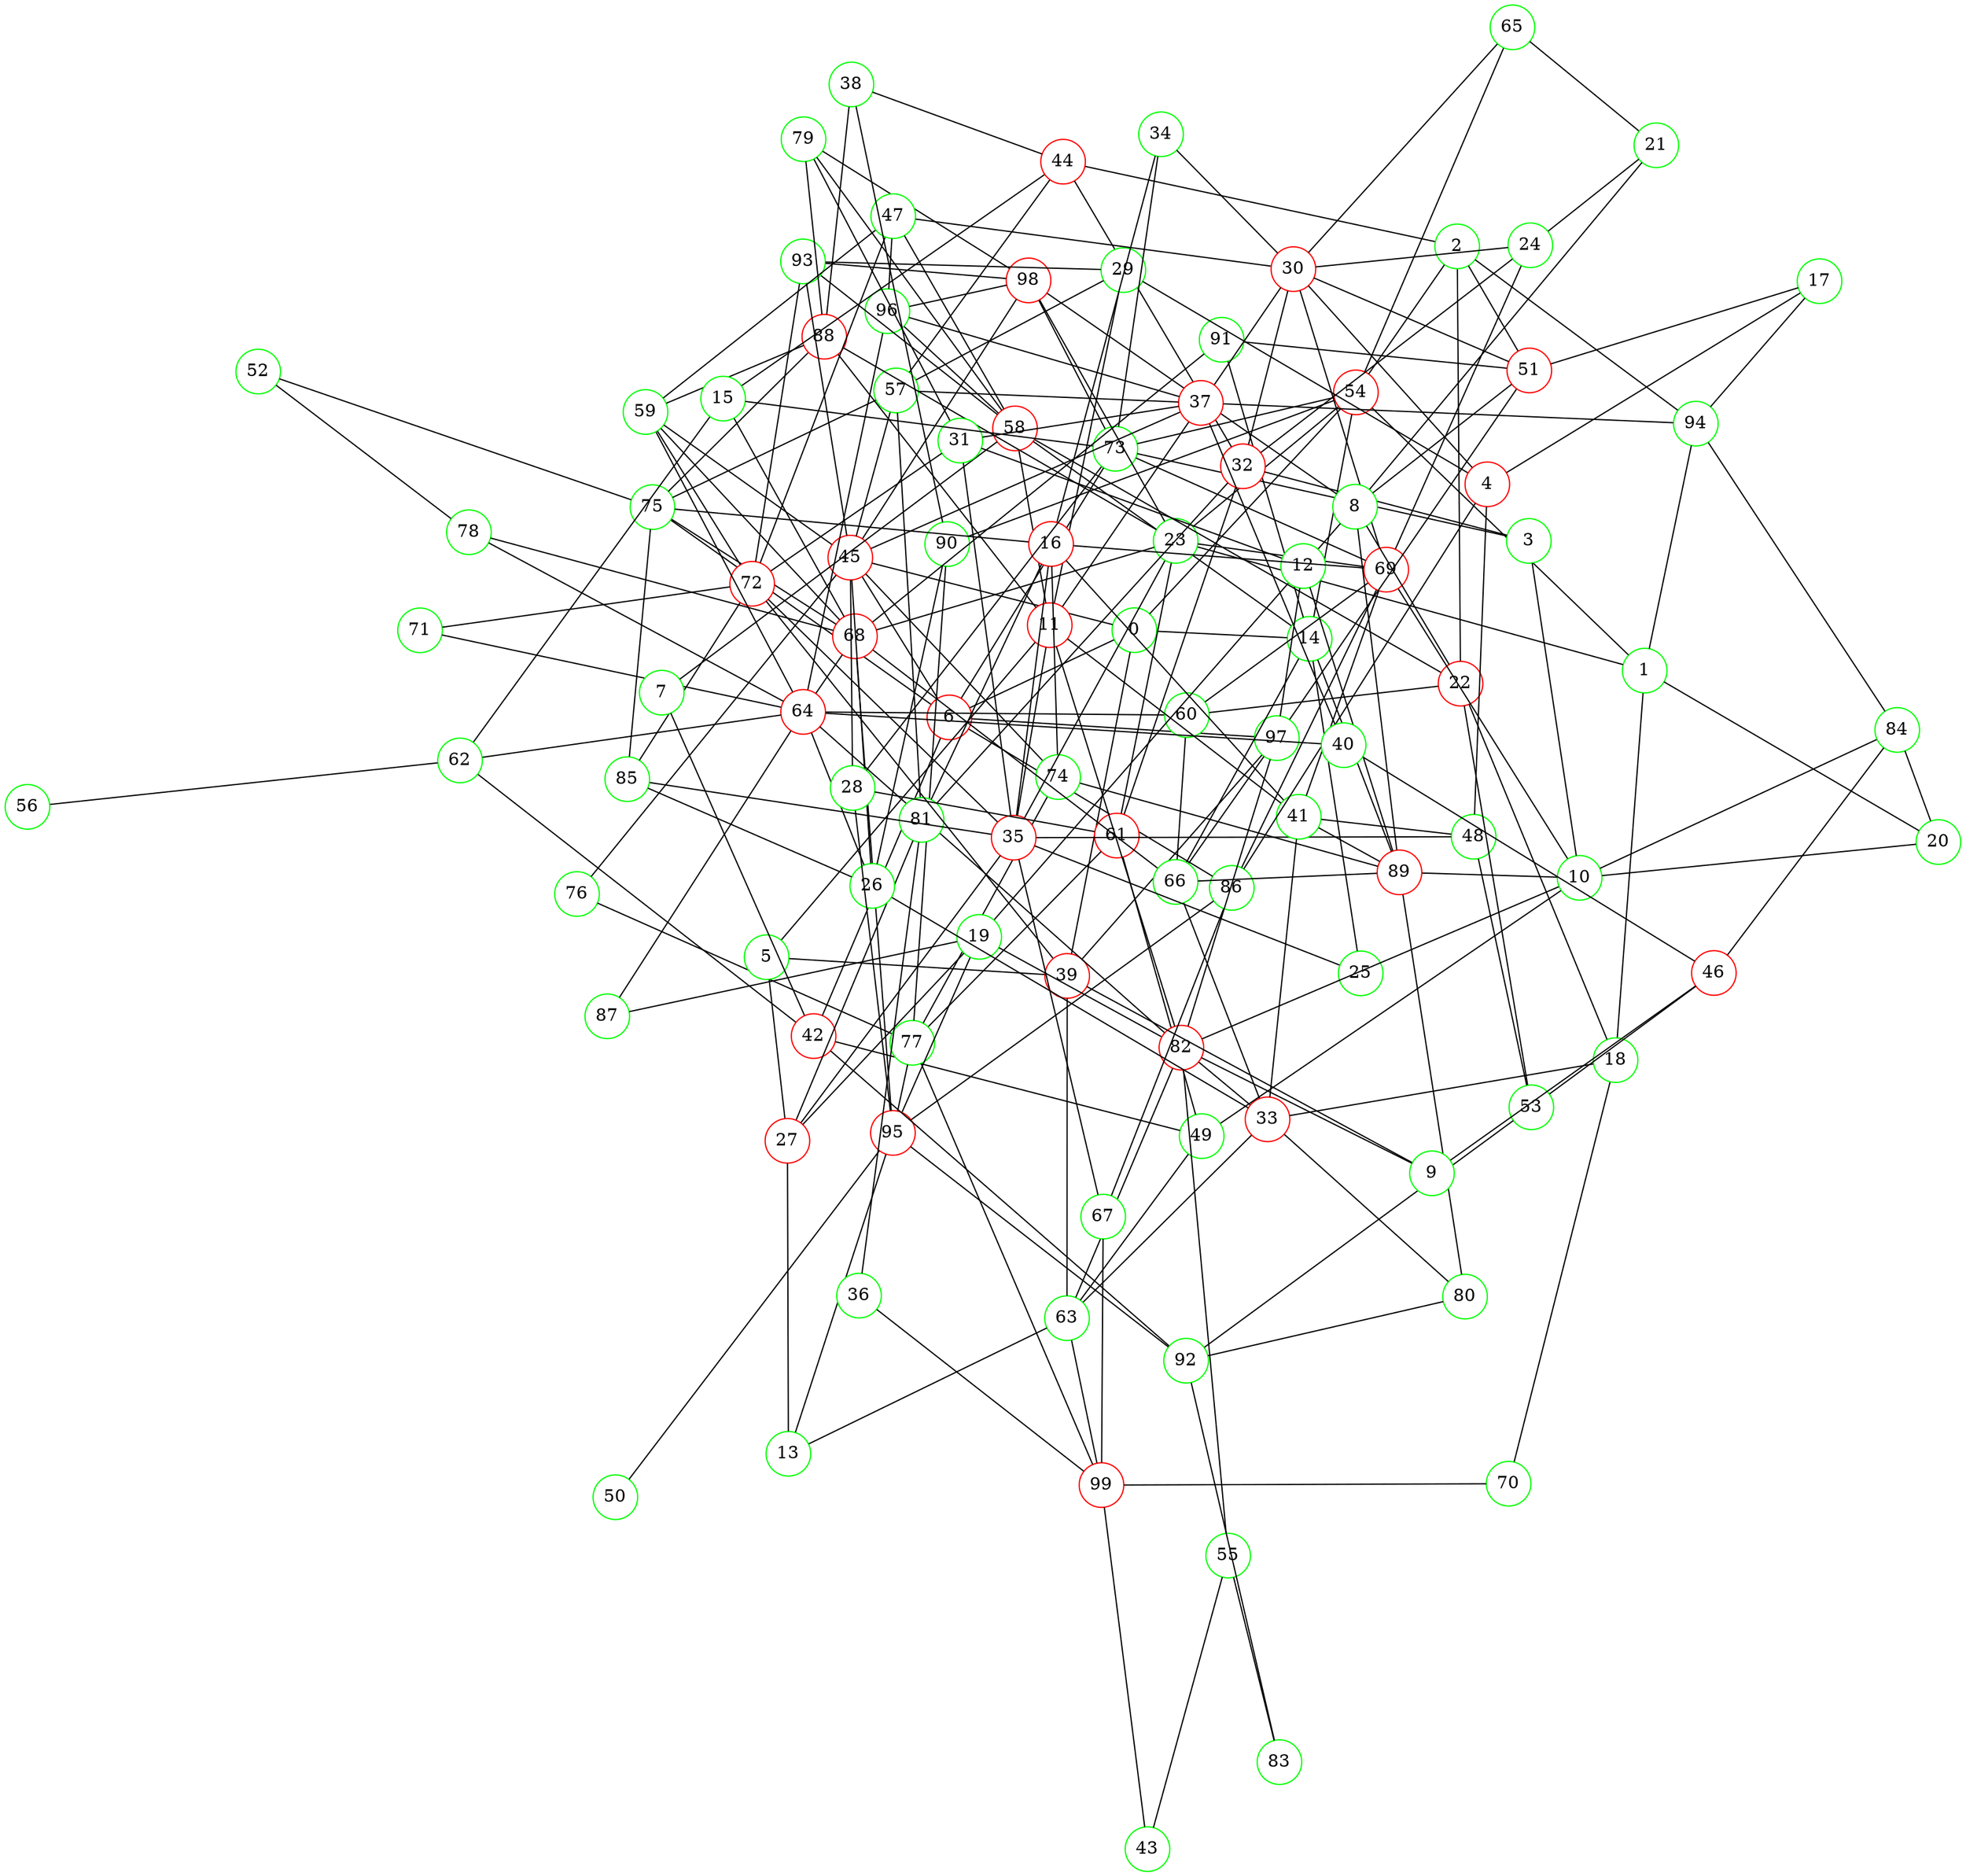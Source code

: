 graph {
graph ["layout"="fdp"]
node ["style"="filled","fillcolor"="white","fixedsize"="true","shape"="circle"]
"0" ["color"="green"]
"6" ["color"="red"]
"97" ["color"="green"]
"86" ["color"="green"]
"95" ["color"="red"]
"73" ["color"="green"]
"98" ["color"="red"]
"42" ["color"="red"]
"49" ["color"="green"]
"61" ["color"="red"]
"77" ["color"="green"]
"99" ["color"="red"]
"90" ["color"="green"]
"63" ["color"="green"]
"82" ["color"="red"]
"92" ["color"="green"]
"62" ["color"="green"]
"64" ["color"="red"]
"96" ["color"="green"]
"68" ["color"="red"]
"75" ["color"="green"]
"85" ["color"="green"]
"88" ["color"="red"]
"91" ["color"="green"]
"78" ["color"="green"]
"71" ["color"="green"]
"72" ["color"="red"]
"93" ["color"="green"]
"87" ["color"="green"]
"45" ["color"="red"]
"57" ["color"="green"]
"81" ["color"="green"]
"74" ["color"="green"]
"89" ["color"="red"]
"59" ["color"="green"]
"76" ["color"="green"]
"54" ["color"="red"]
"65" ["color"="green"]
"39" ["color"="red"]
"14" ["color"="green"]
"66" ["color"="green"]
"25" ["color"="green"]
"35" ["color"="red"]
"48" ["color"="green"]
"53" ["color"="green"]
"67" ["color"="green"]
"58" ["color"="red"]
"79" ["color"="green"]
"1" ["color"="green"]
"18" ["color"="green"]
"33" ["color"="red"]
"80" ["color"="green"]
"41" ["color"="green"]
"69" ["color"="red"]
"22" ["color"="red"]
"60" ["color"="green"]
"70" ["color"="green"]
"20" ["color"="green"]
"84" ["color"="green"]
"94" ["color"="green"]
"23" ["color"="green"]
"2" ["color"="green"]
"51" ["color"="red"]
"44" ["color"="red"]
"3" ["color"="green"]
"32" ["color"="red"]
"10" ["color"="green"]
"4" ["color"="red"]
"17" ["color"="green"]
"29" ["color"="green"]
"30" ["color"="red"]
"34" ["color"="green"]
"47" ["color"="green"]
"5" ["color"="green"]
"11" ["color"="red"]
"27" ["color"="red"]
"7" ["color"="green"]
"8" ["color"="green"]
"19" ["color"="green"]
"21" ["color"="green"]
"24" ["color"="green"]
"9" ["color"="green"]
"46" ["color"="red"]
"12" ["color"="green"]
"31" ["color"="green"]
"37" ["color"="red"]
"40" ["color"="green"]
"13" ["color"="green"]
"15" ["color"="green"]
"16" ["color"="red"]
"26" ["color"="green"]
"28" ["color"="green"]
"36" ["color"="green"]
"38" ["color"="green"]
"43" ["color"="green"]
"55" ["color"="green"]
"83" ["color"="green"]
"50" ["color"="green"]
"52" ["color"="green"]
"56" ["color"="green"]
"0" -- "6"
"0" -- "54"
"0" -- "39"
"0" -- "45"
"0" -- "14"
"6" -- "97"
"6" -- "86"
"6" -- "73"
"6" -- "42"
"6" -- "75"
"6" -- "45"
"86" -- "95"
"73" -- "98"
"42" -- "49"
"42" -- "92"
"42" -- "62"
"49" -- "61"
"49" -- "63"
"61" -- "77"
"77" -- "99"
"77" -- "90"
"77" -- "95"
"63" -- "82"
"63" -- "99"
"82" -- "97"
"92" -- "95"
"62" -- "64"
"64" -- "96"
"64" -- "82"
"64" -- "68"
"64" -- "71"
"64" -- "87"
"64" -- "78"
"96" -- "98"
"68" -- "75"
"68" -- "91"
"68" -- "78"
"68" -- "95"
"75" -- "85"
"75" -- "88"
"71" -- "72"
"72" -- "85"
"72" -- "93"
"93" -- "98"
"45" -- "98"
"45" -- "57"
"45" -- "74"
"45" -- "59"
"45" -- "76"
"45" -- "93"
"57" -- "81"
"57" -- "75"
"74" -- "89"
"74" -- "77"
"59" -- "64"
"59" -- "68"
"59" -- "72"
"59" -- "88"
"76" -- "77"
"54" -- "65"
"54" -- "73"
"54" -- "90"
"39" -- "97"
"39" -- "72"
"39" -- "63"
"14" -- "66"
"14" -- "54"
"14" -- "25"
"14" -- "89"
"14" -- "58"
"14" -- "91"
"66" -- "97"
"66" -- "68"
"66" -- "89"
"25" -- "35"
"35" -- "48"
"35" -- "67"
"35" -- "85"
"35" -- "72"
"48" -- "53"
"53" -- "92"
"67" -- "99"
"67" -- "86"
"58" -- "96"
"58" -- "93"
"58" -- "79"
"79" -- "98"
"79" -- "88"
"1" -- "18"
"1" -- "20"
"1" -- "54"
"1" -- "23"
"1" -- "94"
"18" -- "33"
"18" -- "22"
"18" -- "70"
"33" -- "80"
"33" -- "66"
"33" -- "82"
"33" -- "41"
"33" -- "63"
"80" -- "89"
"80" -- "92"
"41" -- "48"
"41" -- "69"
"41" -- "89"
"69" -- "86"
"69" -- "73"
"22" -- "53"
"22" -- "58"
"22" -- "60"
"60" -- "64"
"60" -- "66"
"60" -- "69"
"70" -- "99"
"20" -- "84"
"84" -- "94"
"23" -- "98"
"23" -- "35"
"23" -- "68"
"23" -- "69"
"23" -- "54"
"23" -- "88"
"23" -- "61"
"2" -- "51"
"2" -- "22"
"2" -- "54"
"2" -- "44"
"2" -- "94"
"51" -- "97"
"51" -- "91"
"44" -- "57"
"3" -- "32"
"3" -- "73"
"3" -- "10"
"32" -- "81"
"32" -- "44"
"32" -- "61"
"10" -- "49"
"10" -- "82"
"10" -- "20"
"10" -- "84"
"10" -- "69"
"10" -- "89"
"4" -- "48"
"4" -- "17"
"4" -- "86"
"4" -- "29"
"4" -- "30"
"17" -- "51"
"17" -- "94"
"29" -- "57"
"29" -- "93"
"30" -- "32"
"30" -- "65"
"30" -- "34"
"30" -- "51"
"30" -- "69"
"30" -- "47"
"34" -- "73"
"47" -- "96"
"47" -- "72"
"47" -- "58"
"47" -- "59"
"5" -- "39"
"5" -- "11"
"5" -- "27"
"11" -- "82"
"11" -- "35"
"11" -- "88"
"11" -- "41"
"11" -- "58"
"11" -- "29"
"11" -- "30"
"27" -- "81"
"27" -- "35"
"7" -- "42"
"7" -- "58"
"8" -- "98"
"8" -- "19"
"8" -- "51"
"8" -- "21"
"8" -- "22"
"8" -- "89"
"19" -- "82"
"19" -- "87"
"19" -- "27"
"19" -- "95"
"21" -- "65"
"21" -- "24"
"24" -- "32"
"24" -- "69"
"24" -- "30"
"9" -- "82"
"9" -- "39"
"9" -- "46"
"46" -- "84"
"46" -- "53"
"12" -- "97"
"12" -- "89"
"12" -- "31"
"31" -- "35"
"31" -- "37"
"31" -- "72"
"31" -- "79"
"37" -- "96"
"37" -- "40"
"37" -- "57"
"37" -- "45"
"37" -- "94"
"40" -- "64"
"40" -- "46"
"13" -- "27"
"13" -- "63"
"13" -- "95"
"15" -- "68"
"15" -- "73"
"15" -- "44"
"15" -- "62"
"16" -- "81"
"16" -- "34"
"16" -- "35"
"16" -- "69"
"16" -- "41"
"16" -- "74"
"16" -- "75"
"26" -- "64"
"26" -- "33"
"26" -- "85"
"26" -- "90"
"26" -- "45"
"28" -- "73"
"28" -- "45"
"28" -- "61"
"28" -- "95"
"36" -- "81"
"36" -- "99"
"38" -- "88"
"38" -- "90"
"38" -- "44"
"43" -- "99"
"43" -- "55"
"55" -- "82"
"55" -- "83"
"83" -- "92"
"50" -- "95"
"52" -- "75"
"52" -- "78"
"56" -- "62"
}